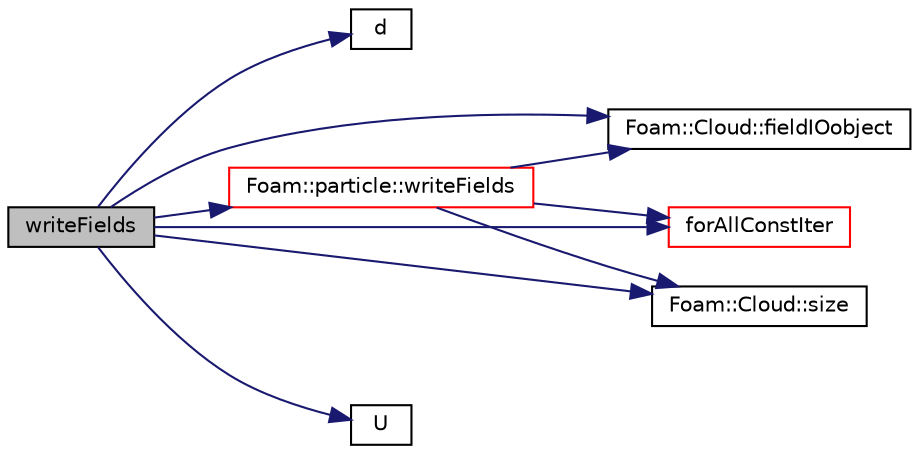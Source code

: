 digraph "writeFields"
{
  bgcolor="transparent";
  edge [fontname="Helvetica",fontsize="10",labelfontname="Helvetica",labelfontsize="10"];
  node [fontname="Helvetica",fontsize="10",shape=record];
  rankdir="LR";
  Node352 [label="writeFields",height=0.2,width=0.4,color="black", fillcolor="grey75", style="filled", fontcolor="black"];
  Node352 -> Node353 [color="midnightblue",fontsize="10",style="solid",fontname="Helvetica"];
  Node353 [label="d",height=0.2,width=0.4,color="black",URL="$a25633.html#a4021481c538e4f3a8507462ec520c077",tooltip="Return diameter. "];
  Node352 -> Node354 [color="midnightblue",fontsize="10",style="solid",fontname="Helvetica"];
  Node354 [label="Foam::Cloud::fieldIOobject",height=0.2,width=0.4,color="black",URL="$a24697.html#a96931e0eb11f9d9cd97e964e030a2c34",tooltip="Helper to construct IOobject for field and current time. "];
  Node352 -> Node355 [color="midnightblue",fontsize="10",style="solid",fontname="Helvetica"];
  Node355 [label="forAllConstIter",height=0.2,width=0.4,color="red",URL="$a39311.html#ae21e2836509b0fa7f7cedf6493b11b09"];
  Node352 -> Node652 [color="midnightblue",fontsize="10",style="solid",fontname="Helvetica"];
  Node652 [label="Foam::Cloud::size",height=0.2,width=0.4,color="black",URL="$a24697.html#a9facbf0a118d395c89884e45a5ca4e4b"];
  Node352 -> Node653 [color="midnightblue",fontsize="10",style="solid",fontname="Helvetica"];
  Node653 [label="U",height=0.2,width=0.4,color="black",URL="$a25633.html#a2da97b6a54ebcce689188d39a79ded21",tooltip="Return velocity. "];
  Node352 -> Node654 [color="midnightblue",fontsize="10",style="solid",fontname="Helvetica"];
  Node654 [label="Foam::particle::writeFields",height=0.2,width=0.4,color="red",URL="$a24721.html#a906eddb9c2a5710c531a5a57276cc18e",tooltip="Write the fields associated with the owner cloud. "];
  Node654 -> Node354 [color="midnightblue",fontsize="10",style="solid",fontname="Helvetica"];
  Node654 -> Node355 [color="midnightblue",fontsize="10",style="solid",fontname="Helvetica"];
  Node654 -> Node652 [color="midnightblue",fontsize="10",style="solid",fontname="Helvetica"];
}

